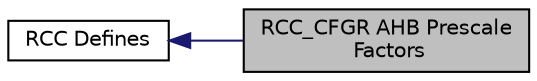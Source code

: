 digraph "RCC_CFGR AHB Prescale Factors"
{
  edge [fontname="Helvetica",fontsize="10",labelfontname="Helvetica",labelfontsize="10"];
  node [fontname="Helvetica",fontsize="10",shape=record];
  rankdir=LR;
  Node0 [label="RCC_CFGR AHB Prescale\l Factors",height=0.2,width=0.4,color="black", fillcolor="grey75", style="filled" fontcolor="black"];
  Node1 [label="RCC Defines",height=0.2,width=0.4,color="black", fillcolor="white", style="filled",URL="$group__STM32F1xx__rcc__defines.html",tooltip="libopencm3 STM32F1xx Reset and Clock Control"];
  Node1->Node0 [shape=plaintext, color="midnightblue", dir="back", style="solid"];
}
